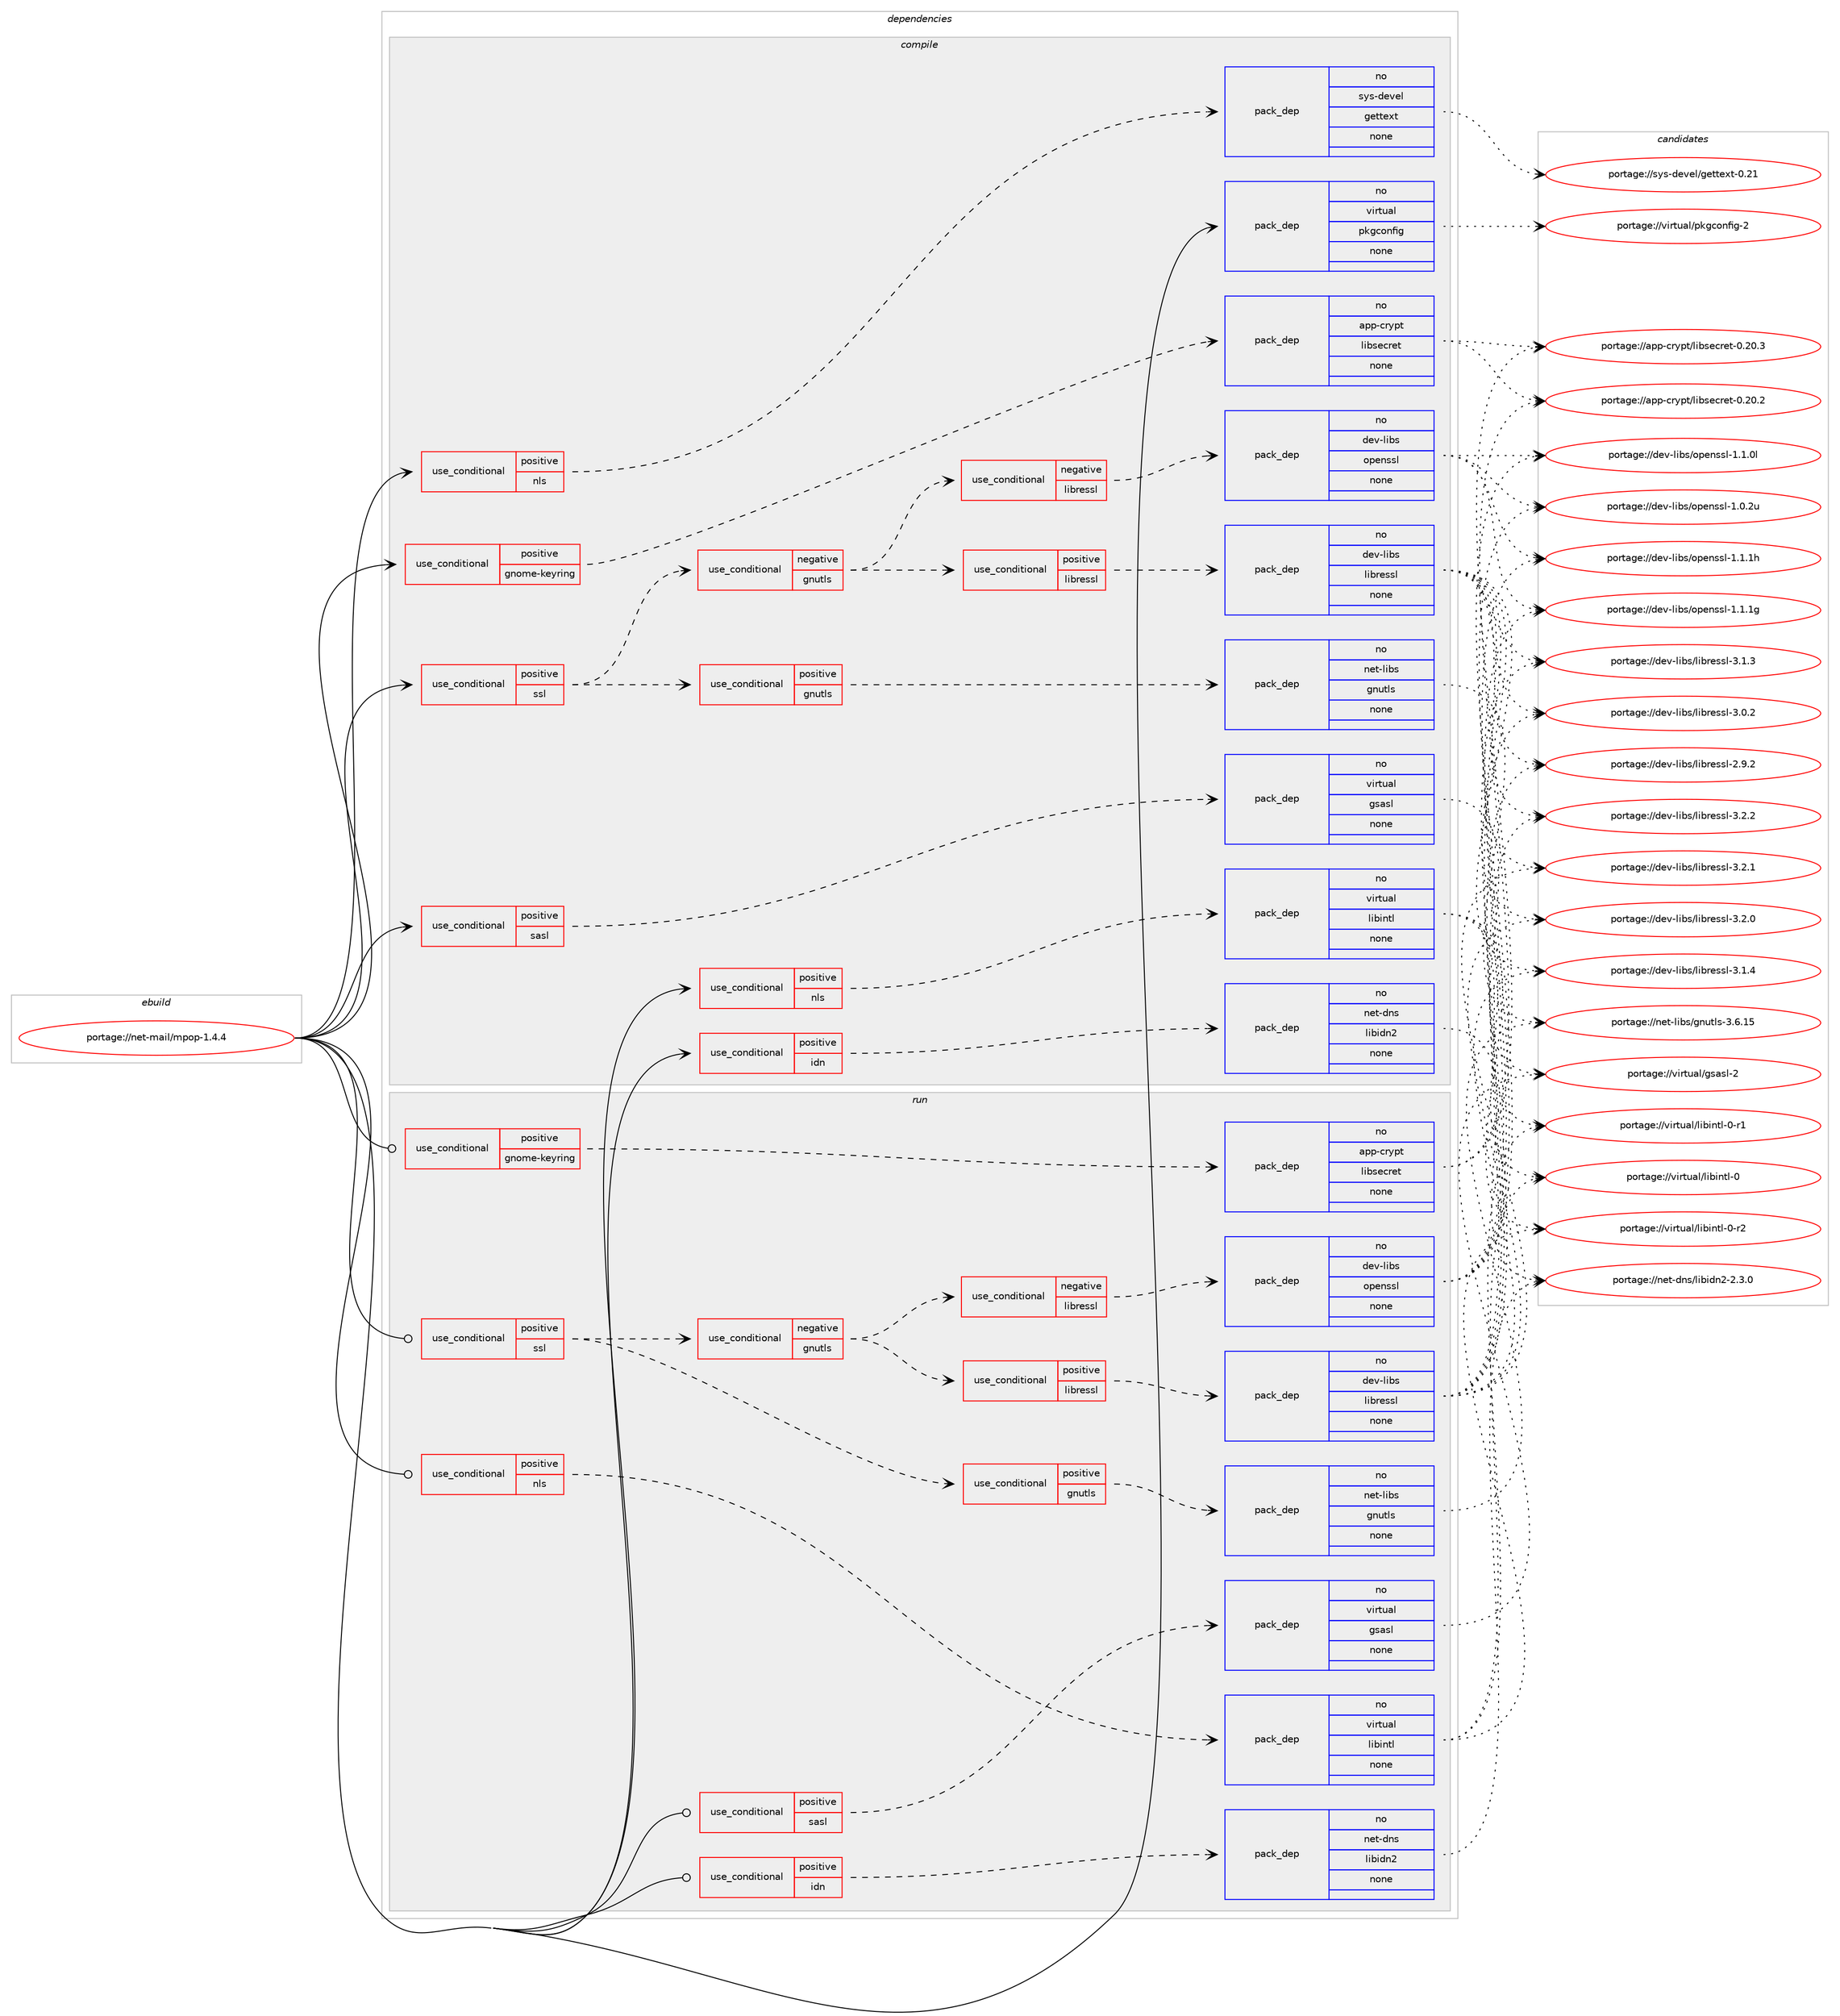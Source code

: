digraph prolog {

# *************
# Graph options
# *************

newrank=true;
concentrate=true;
compound=true;
graph [rankdir=LR,fontname=Helvetica,fontsize=10,ranksep=1.5];#, ranksep=2.5, nodesep=0.2];
edge  [arrowhead=vee];
node  [fontname=Helvetica,fontsize=10];

# **********
# The ebuild
# **********

subgraph cluster_leftcol {
color=gray;
rank=same;
label=<<i>ebuild</i>>;
id [label="portage://net-mail/mpop-1.4.4", color=red, width=4, href="../net-mail/mpop-1.4.4.svg"];
}

# ****************
# The dependencies
# ****************

subgraph cluster_midcol {
color=gray;
label=<<i>dependencies</i>>;
subgraph cluster_compile {
fillcolor="#eeeeee";
style=filled;
label=<<i>compile</i>>;
subgraph cond388 {
dependency2784 [label=<<TABLE BORDER="0" CELLBORDER="1" CELLSPACING="0" CELLPADDING="4"><TR><TD ROWSPAN="3" CELLPADDING="10">use_conditional</TD></TR><TR><TD>positive</TD></TR><TR><TD>gnome-keyring</TD></TR></TABLE>>, shape=none, color=red];
subgraph pack2364 {
dependency2785 [label=<<TABLE BORDER="0" CELLBORDER="1" CELLSPACING="0" CELLPADDING="4" WIDTH="220"><TR><TD ROWSPAN="6" CELLPADDING="30">pack_dep</TD></TR><TR><TD WIDTH="110">no</TD></TR><TR><TD>app-crypt</TD></TR><TR><TD>libsecret</TD></TR><TR><TD>none</TD></TR><TR><TD></TD></TR></TABLE>>, shape=none, color=blue];
}
dependency2784:e -> dependency2785:w [weight=20,style="dashed",arrowhead="vee"];
}
id:e -> dependency2784:w [weight=20,style="solid",arrowhead="vee"];
subgraph cond389 {
dependency2786 [label=<<TABLE BORDER="0" CELLBORDER="1" CELLSPACING="0" CELLPADDING="4"><TR><TD ROWSPAN="3" CELLPADDING="10">use_conditional</TD></TR><TR><TD>positive</TD></TR><TR><TD>idn</TD></TR></TABLE>>, shape=none, color=red];
subgraph pack2365 {
dependency2787 [label=<<TABLE BORDER="0" CELLBORDER="1" CELLSPACING="0" CELLPADDING="4" WIDTH="220"><TR><TD ROWSPAN="6" CELLPADDING="30">pack_dep</TD></TR><TR><TD WIDTH="110">no</TD></TR><TR><TD>net-dns</TD></TR><TR><TD>libidn2</TD></TR><TR><TD>none</TD></TR><TR><TD></TD></TR></TABLE>>, shape=none, color=blue];
}
dependency2786:e -> dependency2787:w [weight=20,style="dashed",arrowhead="vee"];
}
id:e -> dependency2786:w [weight=20,style="solid",arrowhead="vee"];
subgraph cond390 {
dependency2788 [label=<<TABLE BORDER="0" CELLBORDER="1" CELLSPACING="0" CELLPADDING="4"><TR><TD ROWSPAN="3" CELLPADDING="10">use_conditional</TD></TR><TR><TD>positive</TD></TR><TR><TD>nls</TD></TR></TABLE>>, shape=none, color=red];
subgraph pack2366 {
dependency2789 [label=<<TABLE BORDER="0" CELLBORDER="1" CELLSPACING="0" CELLPADDING="4" WIDTH="220"><TR><TD ROWSPAN="6" CELLPADDING="30">pack_dep</TD></TR><TR><TD WIDTH="110">no</TD></TR><TR><TD>sys-devel</TD></TR><TR><TD>gettext</TD></TR><TR><TD>none</TD></TR><TR><TD></TD></TR></TABLE>>, shape=none, color=blue];
}
dependency2788:e -> dependency2789:w [weight=20,style="dashed",arrowhead="vee"];
}
id:e -> dependency2788:w [weight=20,style="solid",arrowhead="vee"];
subgraph cond391 {
dependency2790 [label=<<TABLE BORDER="0" CELLBORDER="1" CELLSPACING="0" CELLPADDING="4"><TR><TD ROWSPAN="3" CELLPADDING="10">use_conditional</TD></TR><TR><TD>positive</TD></TR><TR><TD>nls</TD></TR></TABLE>>, shape=none, color=red];
subgraph pack2367 {
dependency2791 [label=<<TABLE BORDER="0" CELLBORDER="1" CELLSPACING="0" CELLPADDING="4" WIDTH="220"><TR><TD ROWSPAN="6" CELLPADDING="30">pack_dep</TD></TR><TR><TD WIDTH="110">no</TD></TR><TR><TD>virtual</TD></TR><TR><TD>libintl</TD></TR><TR><TD>none</TD></TR><TR><TD></TD></TR></TABLE>>, shape=none, color=blue];
}
dependency2790:e -> dependency2791:w [weight=20,style="dashed",arrowhead="vee"];
}
id:e -> dependency2790:w [weight=20,style="solid",arrowhead="vee"];
subgraph cond392 {
dependency2792 [label=<<TABLE BORDER="0" CELLBORDER="1" CELLSPACING="0" CELLPADDING="4"><TR><TD ROWSPAN="3" CELLPADDING="10">use_conditional</TD></TR><TR><TD>positive</TD></TR><TR><TD>sasl</TD></TR></TABLE>>, shape=none, color=red];
subgraph pack2368 {
dependency2793 [label=<<TABLE BORDER="0" CELLBORDER="1" CELLSPACING="0" CELLPADDING="4" WIDTH="220"><TR><TD ROWSPAN="6" CELLPADDING="30">pack_dep</TD></TR><TR><TD WIDTH="110">no</TD></TR><TR><TD>virtual</TD></TR><TR><TD>gsasl</TD></TR><TR><TD>none</TD></TR><TR><TD></TD></TR></TABLE>>, shape=none, color=blue];
}
dependency2792:e -> dependency2793:w [weight=20,style="dashed",arrowhead="vee"];
}
id:e -> dependency2792:w [weight=20,style="solid",arrowhead="vee"];
subgraph cond393 {
dependency2794 [label=<<TABLE BORDER="0" CELLBORDER="1" CELLSPACING="0" CELLPADDING="4"><TR><TD ROWSPAN="3" CELLPADDING="10">use_conditional</TD></TR><TR><TD>positive</TD></TR><TR><TD>ssl</TD></TR></TABLE>>, shape=none, color=red];
subgraph cond394 {
dependency2795 [label=<<TABLE BORDER="0" CELLBORDER="1" CELLSPACING="0" CELLPADDING="4"><TR><TD ROWSPAN="3" CELLPADDING="10">use_conditional</TD></TR><TR><TD>positive</TD></TR><TR><TD>gnutls</TD></TR></TABLE>>, shape=none, color=red];
subgraph pack2369 {
dependency2796 [label=<<TABLE BORDER="0" CELLBORDER="1" CELLSPACING="0" CELLPADDING="4" WIDTH="220"><TR><TD ROWSPAN="6" CELLPADDING="30">pack_dep</TD></TR><TR><TD WIDTH="110">no</TD></TR><TR><TD>net-libs</TD></TR><TR><TD>gnutls</TD></TR><TR><TD>none</TD></TR><TR><TD></TD></TR></TABLE>>, shape=none, color=blue];
}
dependency2795:e -> dependency2796:w [weight=20,style="dashed",arrowhead="vee"];
}
dependency2794:e -> dependency2795:w [weight=20,style="dashed",arrowhead="vee"];
subgraph cond395 {
dependency2797 [label=<<TABLE BORDER="0" CELLBORDER="1" CELLSPACING="0" CELLPADDING="4"><TR><TD ROWSPAN="3" CELLPADDING="10">use_conditional</TD></TR><TR><TD>negative</TD></TR><TR><TD>gnutls</TD></TR></TABLE>>, shape=none, color=red];
subgraph cond396 {
dependency2798 [label=<<TABLE BORDER="0" CELLBORDER="1" CELLSPACING="0" CELLPADDING="4"><TR><TD ROWSPAN="3" CELLPADDING="10">use_conditional</TD></TR><TR><TD>negative</TD></TR><TR><TD>libressl</TD></TR></TABLE>>, shape=none, color=red];
subgraph pack2370 {
dependency2799 [label=<<TABLE BORDER="0" CELLBORDER="1" CELLSPACING="0" CELLPADDING="4" WIDTH="220"><TR><TD ROWSPAN="6" CELLPADDING="30">pack_dep</TD></TR><TR><TD WIDTH="110">no</TD></TR><TR><TD>dev-libs</TD></TR><TR><TD>openssl</TD></TR><TR><TD>none</TD></TR><TR><TD></TD></TR></TABLE>>, shape=none, color=blue];
}
dependency2798:e -> dependency2799:w [weight=20,style="dashed",arrowhead="vee"];
}
dependency2797:e -> dependency2798:w [weight=20,style="dashed",arrowhead="vee"];
subgraph cond397 {
dependency2800 [label=<<TABLE BORDER="0" CELLBORDER="1" CELLSPACING="0" CELLPADDING="4"><TR><TD ROWSPAN="3" CELLPADDING="10">use_conditional</TD></TR><TR><TD>positive</TD></TR><TR><TD>libressl</TD></TR></TABLE>>, shape=none, color=red];
subgraph pack2371 {
dependency2801 [label=<<TABLE BORDER="0" CELLBORDER="1" CELLSPACING="0" CELLPADDING="4" WIDTH="220"><TR><TD ROWSPAN="6" CELLPADDING="30">pack_dep</TD></TR><TR><TD WIDTH="110">no</TD></TR><TR><TD>dev-libs</TD></TR><TR><TD>libressl</TD></TR><TR><TD>none</TD></TR><TR><TD></TD></TR></TABLE>>, shape=none, color=blue];
}
dependency2800:e -> dependency2801:w [weight=20,style="dashed",arrowhead="vee"];
}
dependency2797:e -> dependency2800:w [weight=20,style="dashed",arrowhead="vee"];
}
dependency2794:e -> dependency2797:w [weight=20,style="dashed",arrowhead="vee"];
}
id:e -> dependency2794:w [weight=20,style="solid",arrowhead="vee"];
subgraph pack2372 {
dependency2802 [label=<<TABLE BORDER="0" CELLBORDER="1" CELLSPACING="0" CELLPADDING="4" WIDTH="220"><TR><TD ROWSPAN="6" CELLPADDING="30">pack_dep</TD></TR><TR><TD WIDTH="110">no</TD></TR><TR><TD>virtual</TD></TR><TR><TD>pkgconfig</TD></TR><TR><TD>none</TD></TR><TR><TD></TD></TR></TABLE>>, shape=none, color=blue];
}
id:e -> dependency2802:w [weight=20,style="solid",arrowhead="vee"];
}
subgraph cluster_compileandrun {
fillcolor="#eeeeee";
style=filled;
label=<<i>compile and run</i>>;
}
subgraph cluster_run {
fillcolor="#eeeeee";
style=filled;
label=<<i>run</i>>;
subgraph cond398 {
dependency2803 [label=<<TABLE BORDER="0" CELLBORDER="1" CELLSPACING="0" CELLPADDING="4"><TR><TD ROWSPAN="3" CELLPADDING="10">use_conditional</TD></TR><TR><TD>positive</TD></TR><TR><TD>gnome-keyring</TD></TR></TABLE>>, shape=none, color=red];
subgraph pack2373 {
dependency2804 [label=<<TABLE BORDER="0" CELLBORDER="1" CELLSPACING="0" CELLPADDING="4" WIDTH="220"><TR><TD ROWSPAN="6" CELLPADDING="30">pack_dep</TD></TR><TR><TD WIDTH="110">no</TD></TR><TR><TD>app-crypt</TD></TR><TR><TD>libsecret</TD></TR><TR><TD>none</TD></TR><TR><TD></TD></TR></TABLE>>, shape=none, color=blue];
}
dependency2803:e -> dependency2804:w [weight=20,style="dashed",arrowhead="vee"];
}
id:e -> dependency2803:w [weight=20,style="solid",arrowhead="odot"];
subgraph cond399 {
dependency2805 [label=<<TABLE BORDER="0" CELLBORDER="1" CELLSPACING="0" CELLPADDING="4"><TR><TD ROWSPAN="3" CELLPADDING="10">use_conditional</TD></TR><TR><TD>positive</TD></TR><TR><TD>idn</TD></TR></TABLE>>, shape=none, color=red];
subgraph pack2374 {
dependency2806 [label=<<TABLE BORDER="0" CELLBORDER="1" CELLSPACING="0" CELLPADDING="4" WIDTH="220"><TR><TD ROWSPAN="6" CELLPADDING="30">pack_dep</TD></TR><TR><TD WIDTH="110">no</TD></TR><TR><TD>net-dns</TD></TR><TR><TD>libidn2</TD></TR><TR><TD>none</TD></TR><TR><TD></TD></TR></TABLE>>, shape=none, color=blue];
}
dependency2805:e -> dependency2806:w [weight=20,style="dashed",arrowhead="vee"];
}
id:e -> dependency2805:w [weight=20,style="solid",arrowhead="odot"];
subgraph cond400 {
dependency2807 [label=<<TABLE BORDER="0" CELLBORDER="1" CELLSPACING="0" CELLPADDING="4"><TR><TD ROWSPAN="3" CELLPADDING="10">use_conditional</TD></TR><TR><TD>positive</TD></TR><TR><TD>nls</TD></TR></TABLE>>, shape=none, color=red];
subgraph pack2375 {
dependency2808 [label=<<TABLE BORDER="0" CELLBORDER="1" CELLSPACING="0" CELLPADDING="4" WIDTH="220"><TR><TD ROWSPAN="6" CELLPADDING="30">pack_dep</TD></TR><TR><TD WIDTH="110">no</TD></TR><TR><TD>virtual</TD></TR><TR><TD>libintl</TD></TR><TR><TD>none</TD></TR><TR><TD></TD></TR></TABLE>>, shape=none, color=blue];
}
dependency2807:e -> dependency2808:w [weight=20,style="dashed",arrowhead="vee"];
}
id:e -> dependency2807:w [weight=20,style="solid",arrowhead="odot"];
subgraph cond401 {
dependency2809 [label=<<TABLE BORDER="0" CELLBORDER="1" CELLSPACING="0" CELLPADDING="4"><TR><TD ROWSPAN="3" CELLPADDING="10">use_conditional</TD></TR><TR><TD>positive</TD></TR><TR><TD>sasl</TD></TR></TABLE>>, shape=none, color=red];
subgraph pack2376 {
dependency2810 [label=<<TABLE BORDER="0" CELLBORDER="1" CELLSPACING="0" CELLPADDING="4" WIDTH="220"><TR><TD ROWSPAN="6" CELLPADDING="30">pack_dep</TD></TR><TR><TD WIDTH="110">no</TD></TR><TR><TD>virtual</TD></TR><TR><TD>gsasl</TD></TR><TR><TD>none</TD></TR><TR><TD></TD></TR></TABLE>>, shape=none, color=blue];
}
dependency2809:e -> dependency2810:w [weight=20,style="dashed",arrowhead="vee"];
}
id:e -> dependency2809:w [weight=20,style="solid",arrowhead="odot"];
subgraph cond402 {
dependency2811 [label=<<TABLE BORDER="0" CELLBORDER="1" CELLSPACING="0" CELLPADDING="4"><TR><TD ROWSPAN="3" CELLPADDING="10">use_conditional</TD></TR><TR><TD>positive</TD></TR><TR><TD>ssl</TD></TR></TABLE>>, shape=none, color=red];
subgraph cond403 {
dependency2812 [label=<<TABLE BORDER="0" CELLBORDER="1" CELLSPACING="0" CELLPADDING="4"><TR><TD ROWSPAN="3" CELLPADDING="10">use_conditional</TD></TR><TR><TD>positive</TD></TR><TR><TD>gnutls</TD></TR></TABLE>>, shape=none, color=red];
subgraph pack2377 {
dependency2813 [label=<<TABLE BORDER="0" CELLBORDER="1" CELLSPACING="0" CELLPADDING="4" WIDTH="220"><TR><TD ROWSPAN="6" CELLPADDING="30">pack_dep</TD></TR><TR><TD WIDTH="110">no</TD></TR><TR><TD>net-libs</TD></TR><TR><TD>gnutls</TD></TR><TR><TD>none</TD></TR><TR><TD></TD></TR></TABLE>>, shape=none, color=blue];
}
dependency2812:e -> dependency2813:w [weight=20,style="dashed",arrowhead="vee"];
}
dependency2811:e -> dependency2812:w [weight=20,style="dashed",arrowhead="vee"];
subgraph cond404 {
dependency2814 [label=<<TABLE BORDER="0" CELLBORDER="1" CELLSPACING="0" CELLPADDING="4"><TR><TD ROWSPAN="3" CELLPADDING="10">use_conditional</TD></TR><TR><TD>negative</TD></TR><TR><TD>gnutls</TD></TR></TABLE>>, shape=none, color=red];
subgraph cond405 {
dependency2815 [label=<<TABLE BORDER="0" CELLBORDER="1" CELLSPACING="0" CELLPADDING="4"><TR><TD ROWSPAN="3" CELLPADDING="10">use_conditional</TD></TR><TR><TD>negative</TD></TR><TR><TD>libressl</TD></TR></TABLE>>, shape=none, color=red];
subgraph pack2378 {
dependency2816 [label=<<TABLE BORDER="0" CELLBORDER="1" CELLSPACING="0" CELLPADDING="4" WIDTH="220"><TR><TD ROWSPAN="6" CELLPADDING="30">pack_dep</TD></TR><TR><TD WIDTH="110">no</TD></TR><TR><TD>dev-libs</TD></TR><TR><TD>openssl</TD></TR><TR><TD>none</TD></TR><TR><TD></TD></TR></TABLE>>, shape=none, color=blue];
}
dependency2815:e -> dependency2816:w [weight=20,style="dashed",arrowhead="vee"];
}
dependency2814:e -> dependency2815:w [weight=20,style="dashed",arrowhead="vee"];
subgraph cond406 {
dependency2817 [label=<<TABLE BORDER="0" CELLBORDER="1" CELLSPACING="0" CELLPADDING="4"><TR><TD ROWSPAN="3" CELLPADDING="10">use_conditional</TD></TR><TR><TD>positive</TD></TR><TR><TD>libressl</TD></TR></TABLE>>, shape=none, color=red];
subgraph pack2379 {
dependency2818 [label=<<TABLE BORDER="0" CELLBORDER="1" CELLSPACING="0" CELLPADDING="4" WIDTH="220"><TR><TD ROWSPAN="6" CELLPADDING="30">pack_dep</TD></TR><TR><TD WIDTH="110">no</TD></TR><TR><TD>dev-libs</TD></TR><TR><TD>libressl</TD></TR><TR><TD>none</TD></TR><TR><TD></TD></TR></TABLE>>, shape=none, color=blue];
}
dependency2817:e -> dependency2818:w [weight=20,style="dashed",arrowhead="vee"];
}
dependency2814:e -> dependency2817:w [weight=20,style="dashed",arrowhead="vee"];
}
dependency2811:e -> dependency2814:w [weight=20,style="dashed",arrowhead="vee"];
}
id:e -> dependency2811:w [weight=20,style="solid",arrowhead="odot"];
}
}

# **************
# The candidates
# **************

subgraph cluster_choices {
rank=same;
color=gray;
label=<<i>candidates</i>>;

subgraph choice2364 {
color=black;
nodesep=1;
choice97112112459911412111211647108105981151019911410111645484650484651 [label="portage://app-crypt/libsecret-0.20.3", color=red, width=4,href="../app-crypt/libsecret-0.20.3.svg"];
choice97112112459911412111211647108105981151019911410111645484650484650 [label="portage://app-crypt/libsecret-0.20.2", color=red, width=4,href="../app-crypt/libsecret-0.20.2.svg"];
dependency2785:e -> choice97112112459911412111211647108105981151019911410111645484650484651:w [style=dotted,weight="100"];
dependency2785:e -> choice97112112459911412111211647108105981151019911410111645484650484650:w [style=dotted,weight="100"];
}
subgraph choice2365 {
color=black;
nodesep=1;
choice11010111645100110115471081059810510011050455046514648 [label="portage://net-dns/libidn2-2.3.0", color=red, width=4,href="../net-dns/libidn2-2.3.0.svg"];
dependency2787:e -> choice11010111645100110115471081059810510011050455046514648:w [style=dotted,weight="100"];
}
subgraph choice2366 {
color=black;
nodesep=1;
choice11512111545100101118101108471031011161161011201164548465049 [label="portage://sys-devel/gettext-0.21", color=red, width=4,href="../sys-devel/gettext-0.21.svg"];
dependency2789:e -> choice11512111545100101118101108471031011161161011201164548465049:w [style=dotted,weight="100"];
}
subgraph choice2367 {
color=black;
nodesep=1;
choice11810511411611797108471081059810511011610845484511450 [label="portage://virtual/libintl-0-r2", color=red, width=4,href="../virtual/libintl-0-r2.svg"];
choice11810511411611797108471081059810511011610845484511449 [label="portage://virtual/libintl-0-r1", color=red, width=4,href="../virtual/libintl-0-r1.svg"];
choice1181051141161179710847108105981051101161084548 [label="portage://virtual/libintl-0", color=red, width=4,href="../virtual/libintl-0.svg"];
dependency2791:e -> choice11810511411611797108471081059810511011610845484511450:w [style=dotted,weight="100"];
dependency2791:e -> choice11810511411611797108471081059810511011610845484511449:w [style=dotted,weight="100"];
dependency2791:e -> choice1181051141161179710847108105981051101161084548:w [style=dotted,weight="100"];
}
subgraph choice2368 {
color=black;
nodesep=1;
choice1181051141161179710847103115971151084550 [label="portage://virtual/gsasl-2", color=red, width=4,href="../virtual/gsasl-2.svg"];
dependency2793:e -> choice1181051141161179710847103115971151084550:w [style=dotted,weight="100"];
}
subgraph choice2369 {
color=black;
nodesep=1;
choice11010111645108105981154710311011711610811545514654464953 [label="portage://net-libs/gnutls-3.6.15", color=red, width=4,href="../net-libs/gnutls-3.6.15.svg"];
dependency2796:e -> choice11010111645108105981154710311011711610811545514654464953:w [style=dotted,weight="100"];
}
subgraph choice2370 {
color=black;
nodesep=1;
choice100101118451081059811547111112101110115115108454946494649104 [label="portage://dev-libs/openssl-1.1.1h", color=red, width=4,href="../dev-libs/openssl-1.1.1h.svg"];
choice100101118451081059811547111112101110115115108454946494649103 [label="portage://dev-libs/openssl-1.1.1g", color=red, width=4,href="../dev-libs/openssl-1.1.1g.svg"];
choice100101118451081059811547111112101110115115108454946494648108 [label="portage://dev-libs/openssl-1.1.0l", color=red, width=4,href="../dev-libs/openssl-1.1.0l.svg"];
choice100101118451081059811547111112101110115115108454946484650117 [label="portage://dev-libs/openssl-1.0.2u", color=red, width=4,href="../dev-libs/openssl-1.0.2u.svg"];
dependency2799:e -> choice100101118451081059811547111112101110115115108454946494649104:w [style=dotted,weight="100"];
dependency2799:e -> choice100101118451081059811547111112101110115115108454946494649103:w [style=dotted,weight="100"];
dependency2799:e -> choice100101118451081059811547111112101110115115108454946494648108:w [style=dotted,weight="100"];
dependency2799:e -> choice100101118451081059811547111112101110115115108454946484650117:w [style=dotted,weight="100"];
}
subgraph choice2371 {
color=black;
nodesep=1;
choice10010111845108105981154710810598114101115115108455146504650 [label="portage://dev-libs/libressl-3.2.2", color=red, width=4,href="../dev-libs/libressl-3.2.2.svg"];
choice10010111845108105981154710810598114101115115108455146504649 [label="portage://dev-libs/libressl-3.2.1", color=red, width=4,href="../dev-libs/libressl-3.2.1.svg"];
choice10010111845108105981154710810598114101115115108455146504648 [label="portage://dev-libs/libressl-3.2.0", color=red, width=4,href="../dev-libs/libressl-3.2.0.svg"];
choice10010111845108105981154710810598114101115115108455146494652 [label="portage://dev-libs/libressl-3.1.4", color=red, width=4,href="../dev-libs/libressl-3.1.4.svg"];
choice10010111845108105981154710810598114101115115108455146494651 [label="portage://dev-libs/libressl-3.1.3", color=red, width=4,href="../dev-libs/libressl-3.1.3.svg"];
choice10010111845108105981154710810598114101115115108455146484650 [label="portage://dev-libs/libressl-3.0.2", color=red, width=4,href="../dev-libs/libressl-3.0.2.svg"];
choice10010111845108105981154710810598114101115115108455046574650 [label="portage://dev-libs/libressl-2.9.2", color=red, width=4,href="../dev-libs/libressl-2.9.2.svg"];
dependency2801:e -> choice10010111845108105981154710810598114101115115108455146504650:w [style=dotted,weight="100"];
dependency2801:e -> choice10010111845108105981154710810598114101115115108455146504649:w [style=dotted,weight="100"];
dependency2801:e -> choice10010111845108105981154710810598114101115115108455146504648:w [style=dotted,weight="100"];
dependency2801:e -> choice10010111845108105981154710810598114101115115108455146494652:w [style=dotted,weight="100"];
dependency2801:e -> choice10010111845108105981154710810598114101115115108455146494651:w [style=dotted,weight="100"];
dependency2801:e -> choice10010111845108105981154710810598114101115115108455146484650:w [style=dotted,weight="100"];
dependency2801:e -> choice10010111845108105981154710810598114101115115108455046574650:w [style=dotted,weight="100"];
}
subgraph choice2372 {
color=black;
nodesep=1;
choice1181051141161179710847112107103991111101021051034550 [label="portage://virtual/pkgconfig-2", color=red, width=4,href="../virtual/pkgconfig-2.svg"];
dependency2802:e -> choice1181051141161179710847112107103991111101021051034550:w [style=dotted,weight="100"];
}
subgraph choice2373 {
color=black;
nodesep=1;
choice97112112459911412111211647108105981151019911410111645484650484651 [label="portage://app-crypt/libsecret-0.20.3", color=red, width=4,href="../app-crypt/libsecret-0.20.3.svg"];
choice97112112459911412111211647108105981151019911410111645484650484650 [label="portage://app-crypt/libsecret-0.20.2", color=red, width=4,href="../app-crypt/libsecret-0.20.2.svg"];
dependency2804:e -> choice97112112459911412111211647108105981151019911410111645484650484651:w [style=dotted,weight="100"];
dependency2804:e -> choice97112112459911412111211647108105981151019911410111645484650484650:w [style=dotted,weight="100"];
}
subgraph choice2374 {
color=black;
nodesep=1;
choice11010111645100110115471081059810510011050455046514648 [label="portage://net-dns/libidn2-2.3.0", color=red, width=4,href="../net-dns/libidn2-2.3.0.svg"];
dependency2806:e -> choice11010111645100110115471081059810510011050455046514648:w [style=dotted,weight="100"];
}
subgraph choice2375 {
color=black;
nodesep=1;
choice11810511411611797108471081059810511011610845484511450 [label="portage://virtual/libintl-0-r2", color=red, width=4,href="../virtual/libintl-0-r2.svg"];
choice11810511411611797108471081059810511011610845484511449 [label="portage://virtual/libintl-0-r1", color=red, width=4,href="../virtual/libintl-0-r1.svg"];
choice1181051141161179710847108105981051101161084548 [label="portage://virtual/libintl-0", color=red, width=4,href="../virtual/libintl-0.svg"];
dependency2808:e -> choice11810511411611797108471081059810511011610845484511450:w [style=dotted,weight="100"];
dependency2808:e -> choice11810511411611797108471081059810511011610845484511449:w [style=dotted,weight="100"];
dependency2808:e -> choice1181051141161179710847108105981051101161084548:w [style=dotted,weight="100"];
}
subgraph choice2376 {
color=black;
nodesep=1;
choice1181051141161179710847103115971151084550 [label="portage://virtual/gsasl-2", color=red, width=4,href="../virtual/gsasl-2.svg"];
dependency2810:e -> choice1181051141161179710847103115971151084550:w [style=dotted,weight="100"];
}
subgraph choice2377 {
color=black;
nodesep=1;
choice11010111645108105981154710311011711610811545514654464953 [label="portage://net-libs/gnutls-3.6.15", color=red, width=4,href="../net-libs/gnutls-3.6.15.svg"];
dependency2813:e -> choice11010111645108105981154710311011711610811545514654464953:w [style=dotted,weight="100"];
}
subgraph choice2378 {
color=black;
nodesep=1;
choice100101118451081059811547111112101110115115108454946494649104 [label="portage://dev-libs/openssl-1.1.1h", color=red, width=4,href="../dev-libs/openssl-1.1.1h.svg"];
choice100101118451081059811547111112101110115115108454946494649103 [label="portage://dev-libs/openssl-1.1.1g", color=red, width=4,href="../dev-libs/openssl-1.1.1g.svg"];
choice100101118451081059811547111112101110115115108454946494648108 [label="portage://dev-libs/openssl-1.1.0l", color=red, width=4,href="../dev-libs/openssl-1.1.0l.svg"];
choice100101118451081059811547111112101110115115108454946484650117 [label="portage://dev-libs/openssl-1.0.2u", color=red, width=4,href="../dev-libs/openssl-1.0.2u.svg"];
dependency2816:e -> choice100101118451081059811547111112101110115115108454946494649104:w [style=dotted,weight="100"];
dependency2816:e -> choice100101118451081059811547111112101110115115108454946494649103:w [style=dotted,weight="100"];
dependency2816:e -> choice100101118451081059811547111112101110115115108454946494648108:w [style=dotted,weight="100"];
dependency2816:e -> choice100101118451081059811547111112101110115115108454946484650117:w [style=dotted,weight="100"];
}
subgraph choice2379 {
color=black;
nodesep=1;
choice10010111845108105981154710810598114101115115108455146504650 [label="portage://dev-libs/libressl-3.2.2", color=red, width=4,href="../dev-libs/libressl-3.2.2.svg"];
choice10010111845108105981154710810598114101115115108455146504649 [label="portage://dev-libs/libressl-3.2.1", color=red, width=4,href="../dev-libs/libressl-3.2.1.svg"];
choice10010111845108105981154710810598114101115115108455146504648 [label="portage://dev-libs/libressl-3.2.0", color=red, width=4,href="../dev-libs/libressl-3.2.0.svg"];
choice10010111845108105981154710810598114101115115108455146494652 [label="portage://dev-libs/libressl-3.1.4", color=red, width=4,href="../dev-libs/libressl-3.1.4.svg"];
choice10010111845108105981154710810598114101115115108455146494651 [label="portage://dev-libs/libressl-3.1.3", color=red, width=4,href="../dev-libs/libressl-3.1.3.svg"];
choice10010111845108105981154710810598114101115115108455146484650 [label="portage://dev-libs/libressl-3.0.2", color=red, width=4,href="../dev-libs/libressl-3.0.2.svg"];
choice10010111845108105981154710810598114101115115108455046574650 [label="portage://dev-libs/libressl-2.9.2", color=red, width=4,href="../dev-libs/libressl-2.9.2.svg"];
dependency2818:e -> choice10010111845108105981154710810598114101115115108455146504650:w [style=dotted,weight="100"];
dependency2818:e -> choice10010111845108105981154710810598114101115115108455146504649:w [style=dotted,weight="100"];
dependency2818:e -> choice10010111845108105981154710810598114101115115108455146504648:w [style=dotted,weight="100"];
dependency2818:e -> choice10010111845108105981154710810598114101115115108455146494652:w [style=dotted,weight="100"];
dependency2818:e -> choice10010111845108105981154710810598114101115115108455146494651:w [style=dotted,weight="100"];
dependency2818:e -> choice10010111845108105981154710810598114101115115108455146484650:w [style=dotted,weight="100"];
dependency2818:e -> choice10010111845108105981154710810598114101115115108455046574650:w [style=dotted,weight="100"];
}
}

}
